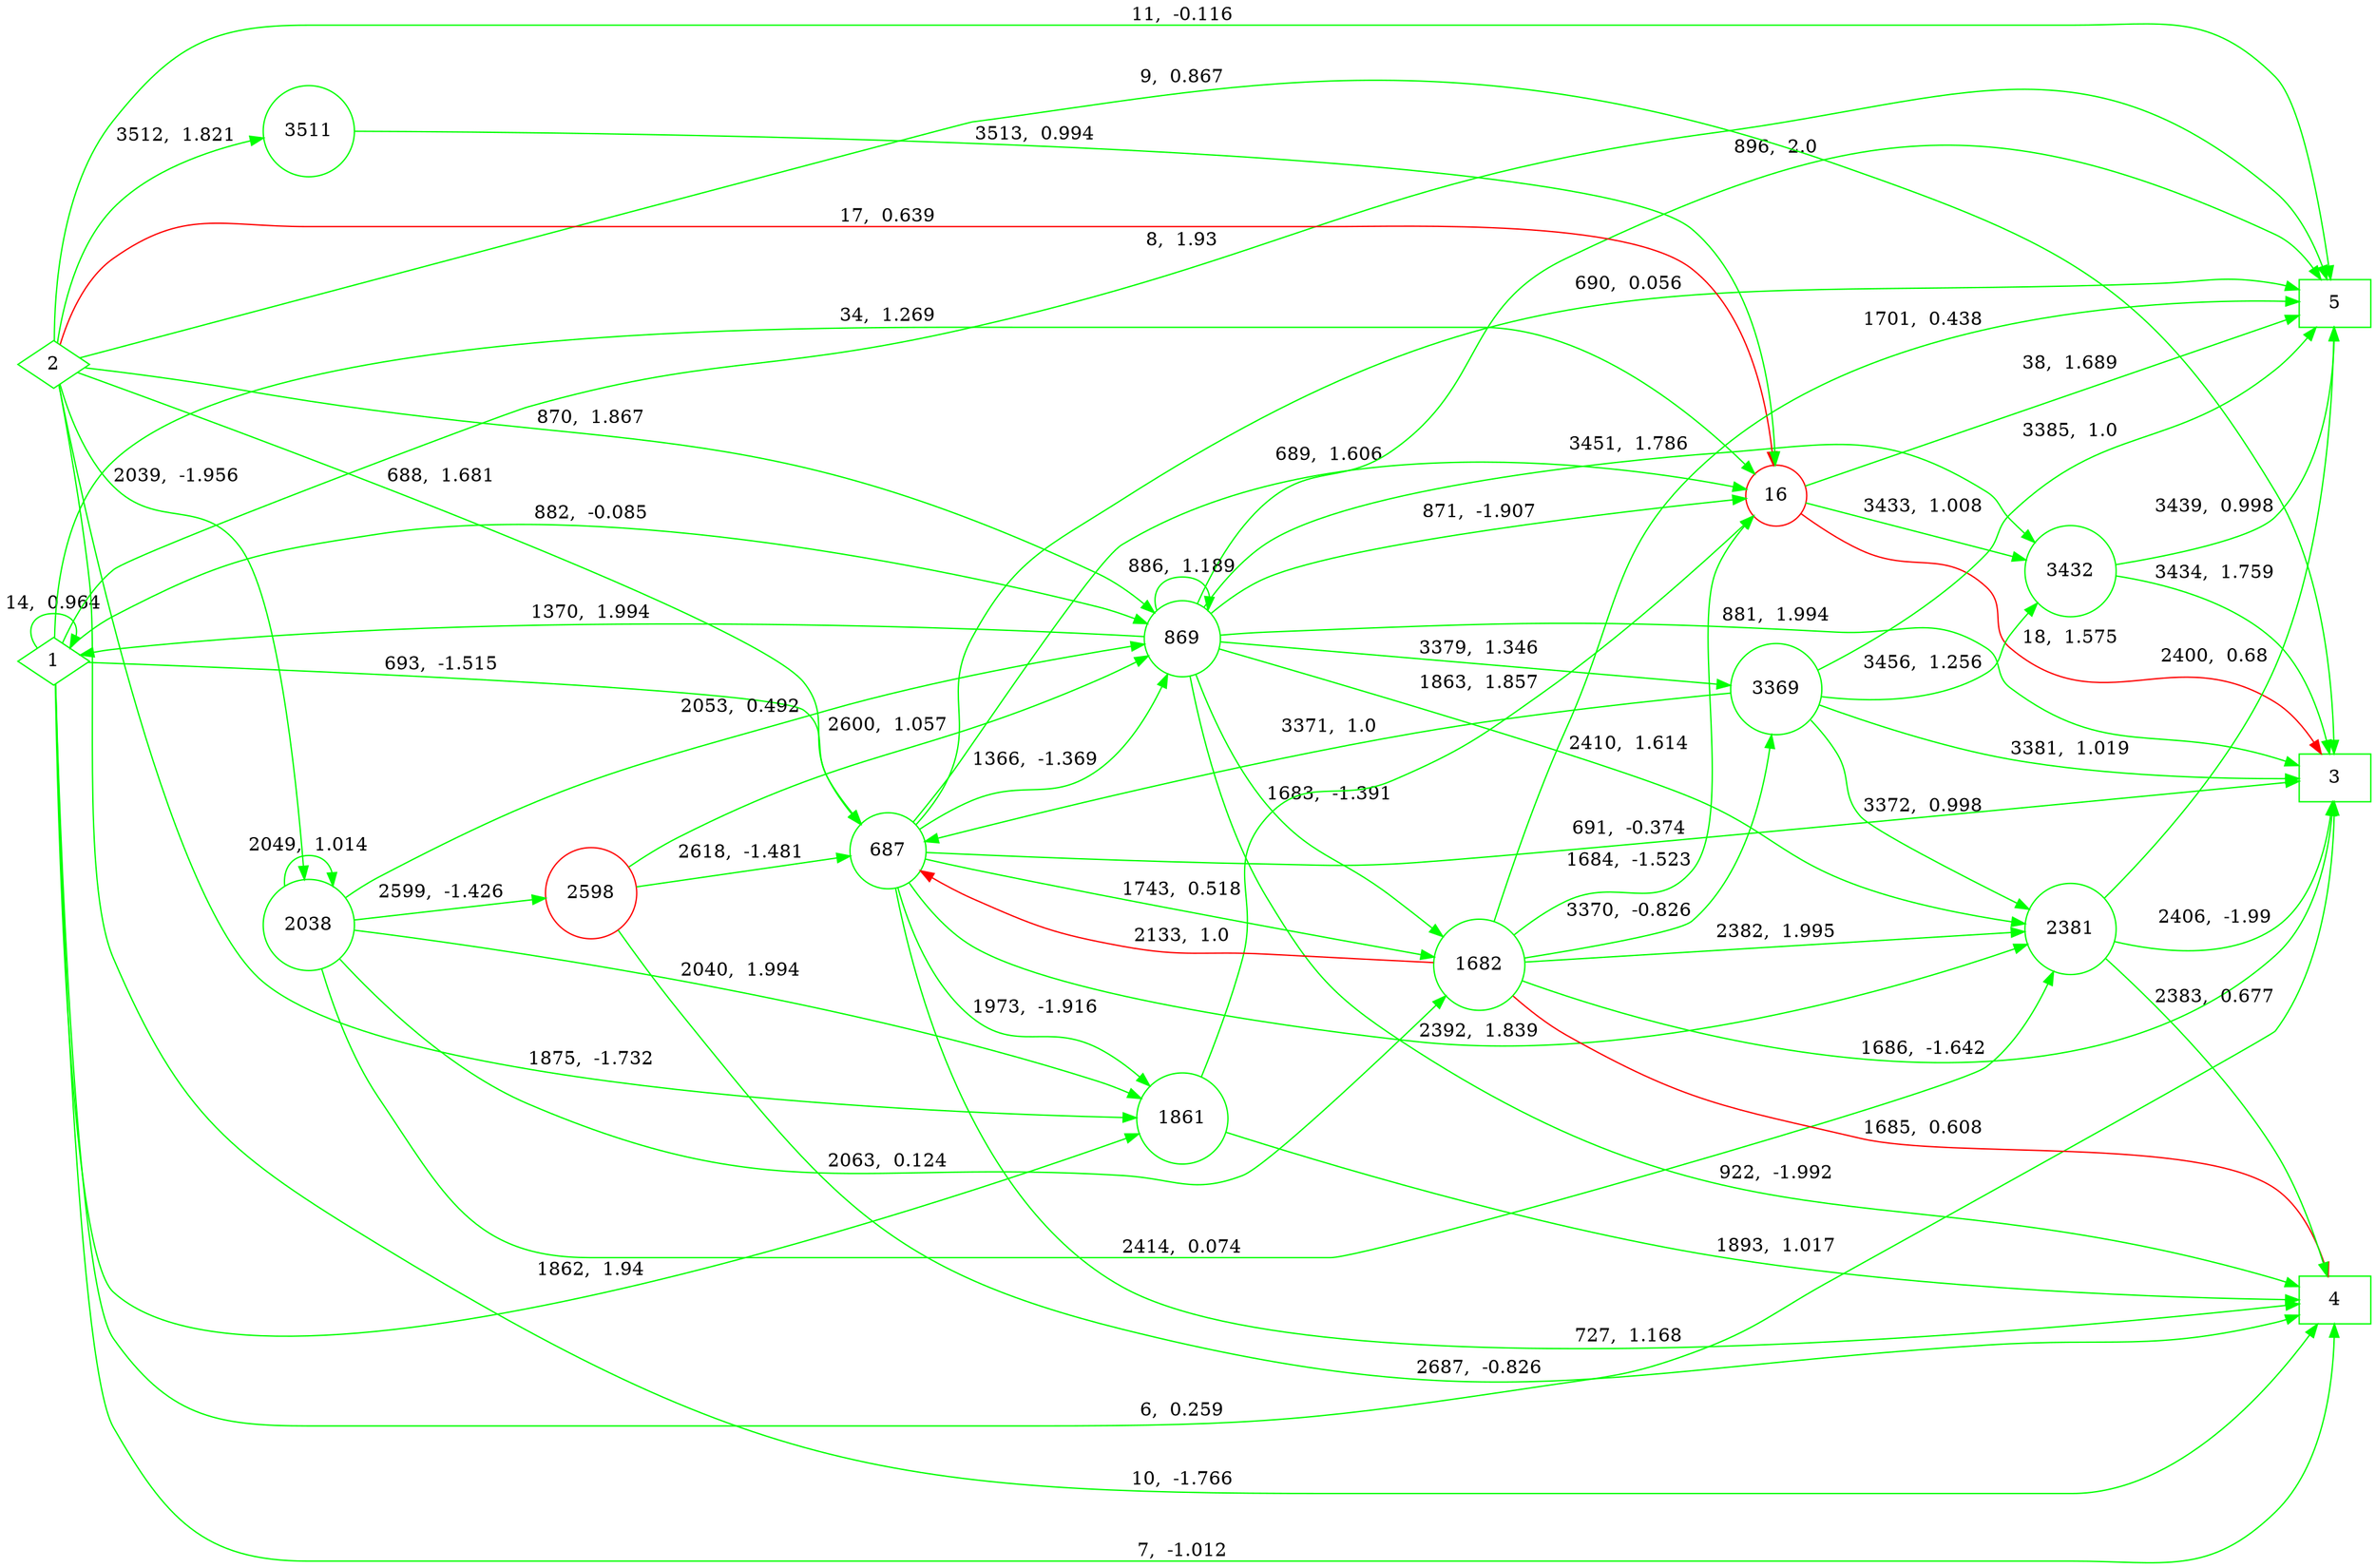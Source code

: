 digraph {
	rankdir=LR;
	node [shape=circle];
		1 [color=green, shape=diamond];
		1->3[color=green,label="6,  0.259",penwidth=1.0];
		1->4[color=green,label="7,  -1.012",penwidth=1.0];
		1->5[color=green,label="8,  1.93",penwidth=1.0];
		1->1[color=green,label="14,  0.964",penwidth=1.0];
		1->16[color=green,label="34,  1.269",penwidth=1.0];
		1->687[color=green,label="693,  -1.515",penwidth=1.0];
		1->869[color=green,label="882,  -0.085",penwidth=1.0];
		1->1861[color=green,label="1862,  1.94",penwidth=1.0];
		2 [color=green, shape=diamond];
		2->3[color=green,label="9,  0.867",penwidth=1.0];
		2->4[color=green,label="10,  -1.766",penwidth=1.0];
		2->5[color=green,label="11,  -0.116",penwidth=1.0];
		2->16[color=red,label="17,  0.639",penwidth=1.0];
		2->687[color=green,label="688,  1.681",penwidth=1.0];
		2->869[color=green,label="870,  1.867",penwidth=1.0];
		2->1861[color=green,label="1875,  -1.732",penwidth=1.0];
		2->2038[color=green,label="2039,  -1.956",penwidth=1.0];
		2->3511[color=green,label="3512,  1.821",penwidth=1.0];
		{rank=min; 1, 2};
		2038 [color=green];
		2038->1861[color=green,label="2040,  1.994",penwidth=1.0];
		2038->2038[color=green,label="2049,  1.014",penwidth=1.0];
		2038->869[color=green,label="2053,  0.492",penwidth=1.0];
		2038->1682[color=green,label="2063,  0.124",penwidth=1.0];
		2038->2381[color=green,label="2414,  0.074",penwidth=1.0];
		2038->2598[color=green,label="2599,  -1.426",penwidth=1.0];
		3511 [color=green];
		3511->16[color=green,label="3513,  0.994",penwidth=1.0];
		{rank=same; 2038, 3511};
		2598 [color=red];
		2598->869[color=green,label="2600,  1.057",penwidth=1.0];
		2598->687[color=green,label="2618,  -1.481",penwidth=1.0];
		2598->4[color=green,label="2687,  -0.826",penwidth=1.0];
		{rank=same; 2598};
		687 [color=green];
		687->16[color=green,label="689,  1.606",penwidth=1.0];
		687->5[color=green,label="690,  0.056",penwidth=1.0];
		687->4[color=green,label="727,  1.168",penwidth=1.0];
		687->869[color=green,label="1366,  -1.369",penwidth=1.0];
		687->1682[color=green,label="1743,  0.518",penwidth=1.0];
		687->1861[color=green,label="1973,  -1.916",penwidth=1.0];
		687->2381[color=green,label="2392,  1.839",penwidth=1.0];
		687->3[color=green,label="691,  -0.374",penwidth=1.0];
		{rank=same; 687};
		869 [color=green];
		869->16[color=green,label="871,  -1.907",penwidth=1.0];
		869->869[color=green,label="886,  1.189",penwidth=1.0];
		869->3[color=green,label="881,  1.994",penwidth=1.0];
		869->5[color=green,label="896,  2.0",penwidth=1.0];
		869->4[color=green,label="922,  -1.992",penwidth=1.0];
		869->1[color=green,label="1370,  1.994",penwidth=1.0];
		869->1682[color=green,label="1683,  -1.391",penwidth=1.0];
		869->2381[color=green,label="2410,  1.614",penwidth=1.0];
		869->3369[color=green,label="3379,  1.346",penwidth=1.0];
		869->3432[color=green,label="3451,  1.786",penwidth=1.0];
		1861 [color=green];
		1861->16[color=green,label="1863,  1.857",penwidth=1.0];
		1861->4[color=green,label="1893,  1.017",penwidth=1.0];
		{rank=same; 869, 1861};
		3369 [color=green];
		3369->687[color=green,label="3371,  1.0",penwidth=1.0];
		3369->2381[color=green,label="3372,  0.998",penwidth=1.0];
		3369->5[color=green,label="3385,  1.0",penwidth=1.0];
		3369->3[color=green,label="3381,  1.019",penwidth=1.0];
		3369->3432[color=green,label="3456,  1.256",penwidth=1.0];
		{rank=same; 3369};
		1682 [color=green];
		1682->16[color=green,label="1684,  -1.523",penwidth=1.0];
		1682->5[color=green,label="1701,  0.438",penwidth=1.0];
		1682->4[color=red,label="1685,  0.608",penwidth=1.0];
		1682->2381[color=green,label="2382,  1.995",penwidth=1.0];
		1682->3[color=green,label="1686,  -1.642",penwidth=1.0];
		1682->687[color=red,label="2133,  1.0",penwidth=1.0];
		1682->3369[color=green,label="3370,  -0.826",penwidth=1.0];
		{rank=same; 1682};
		16 [color=red];
		16->3[color=red,label="18,  1.575",penwidth=1.0];
		16->5[color=green,label="38,  1.689",penwidth=1.0];
		16->3432[color=green,label="3433,  1.008",penwidth=1.0];
		{rank=same; 16};
		2381 [color=green];
		2381->4[color=green,label="2383,  0.677",penwidth=1.0];
		2381->5[color=green,label="2400,  0.68",penwidth=1.0];
		2381->3[color=green,label="2406,  -1.99",penwidth=1.0];
		{rank=same; 2381};
		3432 [color=green];
		3432->3[color=green,label="3434,  1.759",penwidth=1.0];
		3432->5[color=green,label="3439,  0.998",penwidth=1.0];
		{rank=same; 3432};
		3 [color=green, shape=box];
		4 [color=green, shape=box];
		5 [color=green, shape=box];
		{rank=max; 3, 4, 5};
}